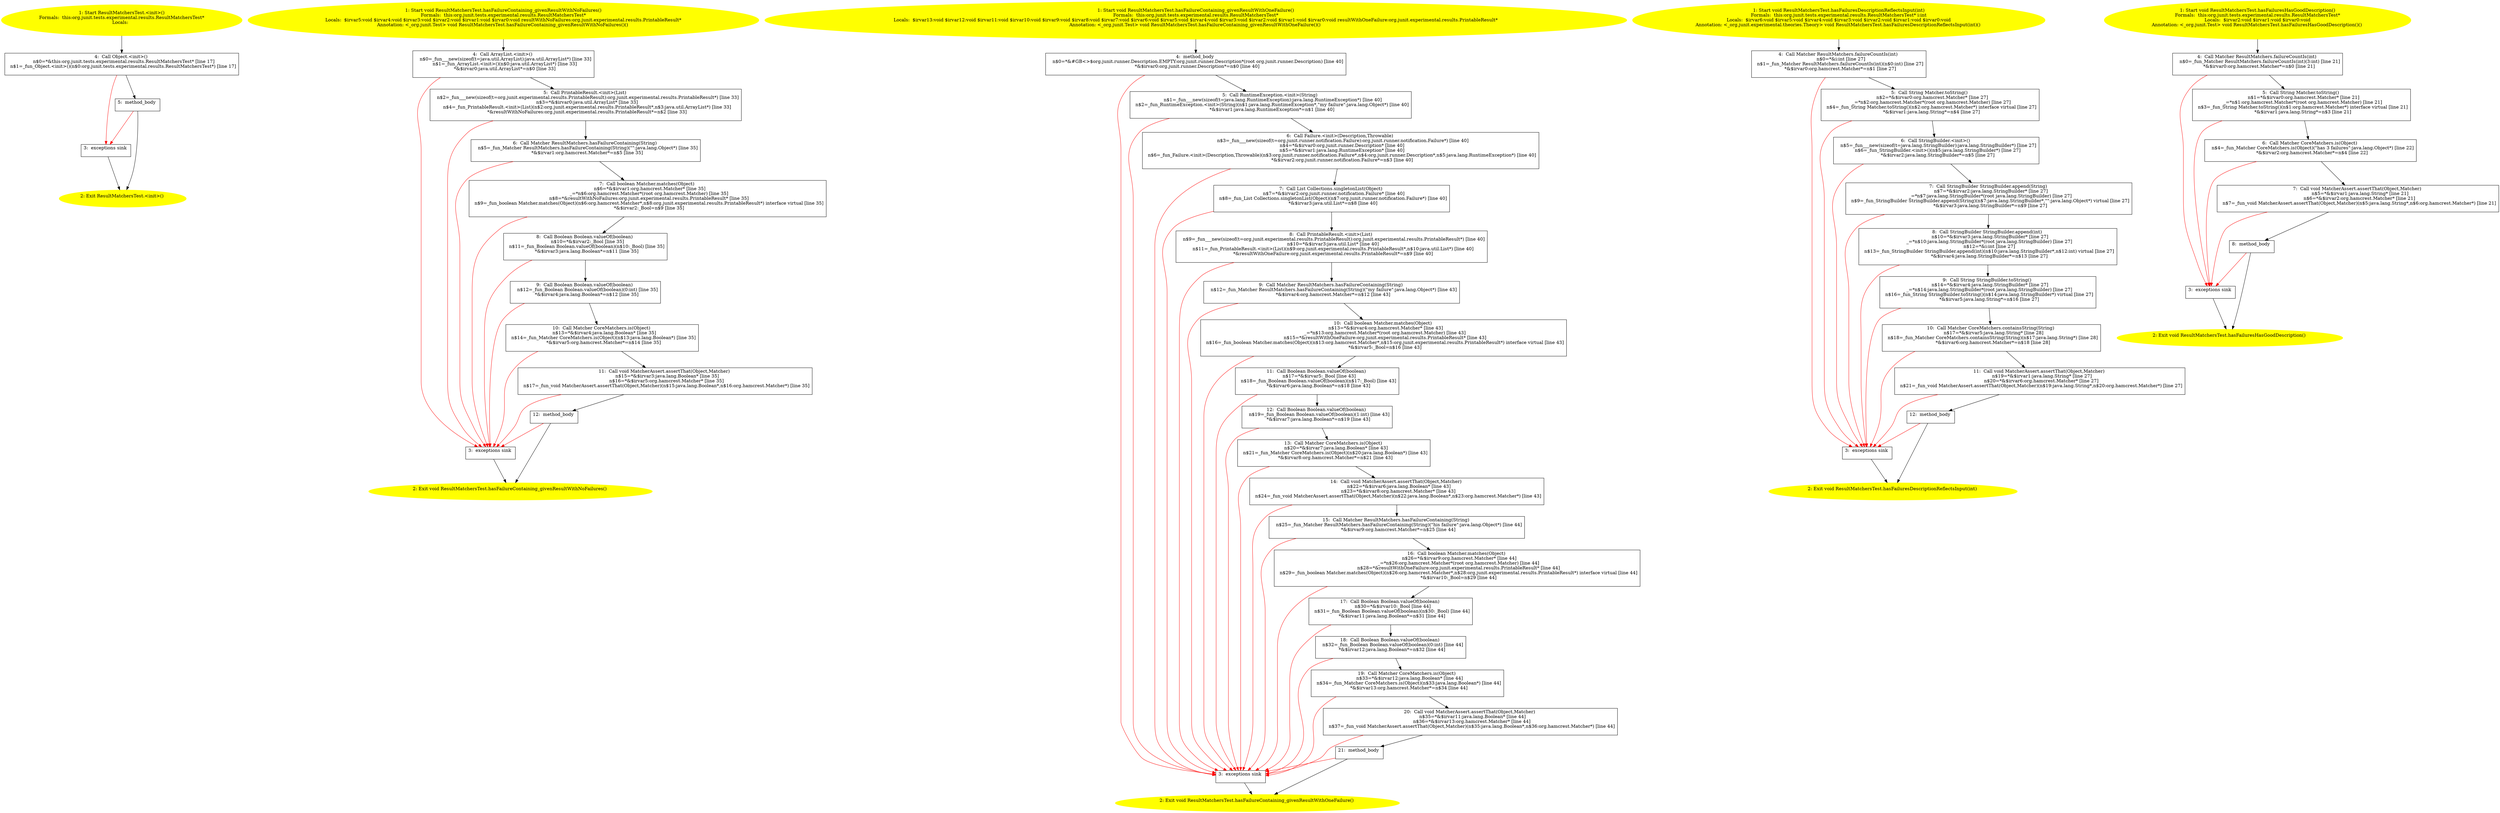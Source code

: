 /* @generated */
digraph cfg {
"org.junit.tests.experimental.results.ResultMatchersTest.<init>().c80247b1948e67767464e20ec1e9c548_1" [label="1: Start ResultMatchersTest.<init>()\nFormals:  this:org.junit.tests.experimental.results.ResultMatchersTest*\nLocals:  \n  " color=yellow style=filled]
	

	 "org.junit.tests.experimental.results.ResultMatchersTest.<init>().c80247b1948e67767464e20ec1e9c548_1" -> "org.junit.tests.experimental.results.ResultMatchersTest.<init>().c80247b1948e67767464e20ec1e9c548_4" ;
"org.junit.tests.experimental.results.ResultMatchersTest.<init>().c80247b1948e67767464e20ec1e9c548_2" [label="2: Exit ResultMatchersTest.<init>() \n  " color=yellow style=filled]
	

"org.junit.tests.experimental.results.ResultMatchersTest.<init>().c80247b1948e67767464e20ec1e9c548_3" [label="3:  exceptions sink \n  " shape="box"]
	

	 "org.junit.tests.experimental.results.ResultMatchersTest.<init>().c80247b1948e67767464e20ec1e9c548_3" -> "org.junit.tests.experimental.results.ResultMatchersTest.<init>().c80247b1948e67767464e20ec1e9c548_2" ;
"org.junit.tests.experimental.results.ResultMatchersTest.<init>().c80247b1948e67767464e20ec1e9c548_4" [label="4:  Call Object.<init>() \n   n$0=*&this:org.junit.tests.experimental.results.ResultMatchersTest* [line 17]\n  n$1=_fun_Object.<init>()(n$0:org.junit.tests.experimental.results.ResultMatchersTest*) [line 17]\n " shape="box"]
	

	 "org.junit.tests.experimental.results.ResultMatchersTest.<init>().c80247b1948e67767464e20ec1e9c548_4" -> "org.junit.tests.experimental.results.ResultMatchersTest.<init>().c80247b1948e67767464e20ec1e9c548_5" ;
	 "org.junit.tests.experimental.results.ResultMatchersTest.<init>().c80247b1948e67767464e20ec1e9c548_4" -> "org.junit.tests.experimental.results.ResultMatchersTest.<init>().c80247b1948e67767464e20ec1e9c548_3" [color="red" ];
"org.junit.tests.experimental.results.ResultMatchersTest.<init>().c80247b1948e67767464e20ec1e9c548_5" [label="5:  method_body \n  " shape="box"]
	

	 "org.junit.tests.experimental.results.ResultMatchersTest.<init>().c80247b1948e67767464e20ec1e9c548_5" -> "org.junit.tests.experimental.results.ResultMatchersTest.<init>().c80247b1948e67767464e20ec1e9c548_2" ;
	 "org.junit.tests.experimental.results.ResultMatchersTest.<init>().c80247b1948e67767464e20ec1e9c548_5" -> "org.junit.tests.experimental.results.ResultMatchersTest.<init>().c80247b1948e67767464e20ec1e9c548_3" [color="red" ];
"org.junit.tests.experimental.results.ResultMatchersTest.hasFailureContaining_givenResultWithNoFailur.8879fc9bd74e08a969dbb363fc45c82b_1" [label="1: Start void ResultMatchersTest.hasFailureContaining_givenResultWithNoFailures()\nFormals:  this:org.junit.tests.experimental.results.ResultMatchersTest*\nLocals:  $irvar5:void $irvar4:void $irvar3:void $irvar2:void $irvar1:void $irvar0:void resultWithNoFailures:org.junit.experimental.results.PrintableResult*\nAnnotation: <_org.junit.Test> void ResultMatchersTest.hasFailureContaining_givenResultWithNoFailures()() \n  " color=yellow style=filled]
	

	 "org.junit.tests.experimental.results.ResultMatchersTest.hasFailureContaining_givenResultWithNoFailur.8879fc9bd74e08a969dbb363fc45c82b_1" -> "org.junit.tests.experimental.results.ResultMatchersTest.hasFailureContaining_givenResultWithNoFailur.8879fc9bd74e08a969dbb363fc45c82b_4" ;
"org.junit.tests.experimental.results.ResultMatchersTest.hasFailureContaining_givenResultWithNoFailur.8879fc9bd74e08a969dbb363fc45c82b_2" [label="2: Exit void ResultMatchersTest.hasFailureContaining_givenResultWithNoFailures() \n  " color=yellow style=filled]
	

"org.junit.tests.experimental.results.ResultMatchersTest.hasFailureContaining_givenResultWithNoFailur.8879fc9bd74e08a969dbb363fc45c82b_3" [label="3:  exceptions sink \n  " shape="box"]
	

	 "org.junit.tests.experimental.results.ResultMatchersTest.hasFailureContaining_givenResultWithNoFailur.8879fc9bd74e08a969dbb363fc45c82b_3" -> "org.junit.tests.experimental.results.ResultMatchersTest.hasFailureContaining_givenResultWithNoFailur.8879fc9bd74e08a969dbb363fc45c82b_2" ;
"org.junit.tests.experimental.results.ResultMatchersTest.hasFailureContaining_givenResultWithNoFailur.8879fc9bd74e08a969dbb363fc45c82b_4" [label="4:  Call ArrayList.<init>() \n   n$0=_fun___new(sizeof(t=java.util.ArrayList):java.util.ArrayList*) [line 33]\n  n$1=_fun_ArrayList.<init>()(n$0:java.util.ArrayList*) [line 33]\n  *&$irvar0:java.util.ArrayList*=n$0 [line 33]\n " shape="box"]
	

	 "org.junit.tests.experimental.results.ResultMatchersTest.hasFailureContaining_givenResultWithNoFailur.8879fc9bd74e08a969dbb363fc45c82b_4" -> "org.junit.tests.experimental.results.ResultMatchersTest.hasFailureContaining_givenResultWithNoFailur.8879fc9bd74e08a969dbb363fc45c82b_5" ;
	 "org.junit.tests.experimental.results.ResultMatchersTest.hasFailureContaining_givenResultWithNoFailur.8879fc9bd74e08a969dbb363fc45c82b_4" -> "org.junit.tests.experimental.results.ResultMatchersTest.hasFailureContaining_givenResultWithNoFailur.8879fc9bd74e08a969dbb363fc45c82b_3" [color="red" ];
"org.junit.tests.experimental.results.ResultMatchersTest.hasFailureContaining_givenResultWithNoFailur.8879fc9bd74e08a969dbb363fc45c82b_5" [label="5:  Call PrintableResult.<init>(List) \n   n$2=_fun___new(sizeof(t=org.junit.experimental.results.PrintableResult):org.junit.experimental.results.PrintableResult*) [line 33]\n  n$3=*&$irvar0:java.util.ArrayList* [line 33]\n  n$4=_fun_PrintableResult.<init>(List)(n$2:org.junit.experimental.results.PrintableResult*,n$3:java.util.ArrayList*) [line 33]\n  *&resultWithNoFailures:org.junit.experimental.results.PrintableResult*=n$2 [line 33]\n " shape="box"]
	

	 "org.junit.tests.experimental.results.ResultMatchersTest.hasFailureContaining_givenResultWithNoFailur.8879fc9bd74e08a969dbb363fc45c82b_5" -> "org.junit.tests.experimental.results.ResultMatchersTest.hasFailureContaining_givenResultWithNoFailur.8879fc9bd74e08a969dbb363fc45c82b_6" ;
	 "org.junit.tests.experimental.results.ResultMatchersTest.hasFailureContaining_givenResultWithNoFailur.8879fc9bd74e08a969dbb363fc45c82b_5" -> "org.junit.tests.experimental.results.ResultMatchersTest.hasFailureContaining_givenResultWithNoFailur.8879fc9bd74e08a969dbb363fc45c82b_3" [color="red" ];
"org.junit.tests.experimental.results.ResultMatchersTest.hasFailureContaining_givenResultWithNoFailur.8879fc9bd74e08a969dbb363fc45c82b_6" [label="6:  Call Matcher ResultMatchers.hasFailureContaining(String) \n   n$5=_fun_Matcher ResultMatchers.hasFailureContaining(String)(\"\":java.lang.Object*) [line 35]\n  *&$irvar1:org.hamcrest.Matcher*=n$5 [line 35]\n " shape="box"]
	

	 "org.junit.tests.experimental.results.ResultMatchersTest.hasFailureContaining_givenResultWithNoFailur.8879fc9bd74e08a969dbb363fc45c82b_6" -> "org.junit.tests.experimental.results.ResultMatchersTest.hasFailureContaining_givenResultWithNoFailur.8879fc9bd74e08a969dbb363fc45c82b_7" ;
	 "org.junit.tests.experimental.results.ResultMatchersTest.hasFailureContaining_givenResultWithNoFailur.8879fc9bd74e08a969dbb363fc45c82b_6" -> "org.junit.tests.experimental.results.ResultMatchersTest.hasFailureContaining_givenResultWithNoFailur.8879fc9bd74e08a969dbb363fc45c82b_3" [color="red" ];
"org.junit.tests.experimental.results.ResultMatchersTest.hasFailureContaining_givenResultWithNoFailur.8879fc9bd74e08a969dbb363fc45c82b_7" [label="7:  Call boolean Matcher.matches(Object) \n   n$6=*&$irvar1:org.hamcrest.Matcher* [line 35]\n  _=*n$6:org.hamcrest.Matcher*(root org.hamcrest.Matcher) [line 35]\n  n$8=*&resultWithNoFailures:org.junit.experimental.results.PrintableResult* [line 35]\n  n$9=_fun_boolean Matcher.matches(Object)(n$6:org.hamcrest.Matcher*,n$8:org.junit.experimental.results.PrintableResult*) interface virtual [line 35]\n  *&$irvar2:_Bool=n$9 [line 35]\n " shape="box"]
	

	 "org.junit.tests.experimental.results.ResultMatchersTest.hasFailureContaining_givenResultWithNoFailur.8879fc9bd74e08a969dbb363fc45c82b_7" -> "org.junit.tests.experimental.results.ResultMatchersTest.hasFailureContaining_givenResultWithNoFailur.8879fc9bd74e08a969dbb363fc45c82b_8" ;
	 "org.junit.tests.experimental.results.ResultMatchersTest.hasFailureContaining_givenResultWithNoFailur.8879fc9bd74e08a969dbb363fc45c82b_7" -> "org.junit.tests.experimental.results.ResultMatchersTest.hasFailureContaining_givenResultWithNoFailur.8879fc9bd74e08a969dbb363fc45c82b_3" [color="red" ];
"org.junit.tests.experimental.results.ResultMatchersTest.hasFailureContaining_givenResultWithNoFailur.8879fc9bd74e08a969dbb363fc45c82b_8" [label="8:  Call Boolean Boolean.valueOf(boolean) \n   n$10=*&$irvar2:_Bool [line 35]\n  n$11=_fun_Boolean Boolean.valueOf(boolean)(n$10:_Bool) [line 35]\n  *&$irvar3:java.lang.Boolean*=n$11 [line 35]\n " shape="box"]
	

	 "org.junit.tests.experimental.results.ResultMatchersTest.hasFailureContaining_givenResultWithNoFailur.8879fc9bd74e08a969dbb363fc45c82b_8" -> "org.junit.tests.experimental.results.ResultMatchersTest.hasFailureContaining_givenResultWithNoFailur.8879fc9bd74e08a969dbb363fc45c82b_9" ;
	 "org.junit.tests.experimental.results.ResultMatchersTest.hasFailureContaining_givenResultWithNoFailur.8879fc9bd74e08a969dbb363fc45c82b_8" -> "org.junit.tests.experimental.results.ResultMatchersTest.hasFailureContaining_givenResultWithNoFailur.8879fc9bd74e08a969dbb363fc45c82b_3" [color="red" ];
"org.junit.tests.experimental.results.ResultMatchersTest.hasFailureContaining_givenResultWithNoFailur.8879fc9bd74e08a969dbb363fc45c82b_9" [label="9:  Call Boolean Boolean.valueOf(boolean) \n   n$12=_fun_Boolean Boolean.valueOf(boolean)(0:int) [line 35]\n  *&$irvar4:java.lang.Boolean*=n$12 [line 35]\n " shape="box"]
	

	 "org.junit.tests.experimental.results.ResultMatchersTest.hasFailureContaining_givenResultWithNoFailur.8879fc9bd74e08a969dbb363fc45c82b_9" -> "org.junit.tests.experimental.results.ResultMatchersTest.hasFailureContaining_givenResultWithNoFailur.8879fc9bd74e08a969dbb363fc45c82b_10" ;
	 "org.junit.tests.experimental.results.ResultMatchersTest.hasFailureContaining_givenResultWithNoFailur.8879fc9bd74e08a969dbb363fc45c82b_9" -> "org.junit.tests.experimental.results.ResultMatchersTest.hasFailureContaining_givenResultWithNoFailur.8879fc9bd74e08a969dbb363fc45c82b_3" [color="red" ];
"org.junit.tests.experimental.results.ResultMatchersTest.hasFailureContaining_givenResultWithNoFailur.8879fc9bd74e08a969dbb363fc45c82b_10" [label="10:  Call Matcher CoreMatchers.is(Object) \n   n$13=*&$irvar4:java.lang.Boolean* [line 35]\n  n$14=_fun_Matcher CoreMatchers.is(Object)(n$13:java.lang.Boolean*) [line 35]\n  *&$irvar5:org.hamcrest.Matcher*=n$14 [line 35]\n " shape="box"]
	

	 "org.junit.tests.experimental.results.ResultMatchersTest.hasFailureContaining_givenResultWithNoFailur.8879fc9bd74e08a969dbb363fc45c82b_10" -> "org.junit.tests.experimental.results.ResultMatchersTest.hasFailureContaining_givenResultWithNoFailur.8879fc9bd74e08a969dbb363fc45c82b_11" ;
	 "org.junit.tests.experimental.results.ResultMatchersTest.hasFailureContaining_givenResultWithNoFailur.8879fc9bd74e08a969dbb363fc45c82b_10" -> "org.junit.tests.experimental.results.ResultMatchersTest.hasFailureContaining_givenResultWithNoFailur.8879fc9bd74e08a969dbb363fc45c82b_3" [color="red" ];
"org.junit.tests.experimental.results.ResultMatchersTest.hasFailureContaining_givenResultWithNoFailur.8879fc9bd74e08a969dbb363fc45c82b_11" [label="11:  Call void MatcherAssert.assertThat(Object,Matcher) \n   n$15=*&$irvar3:java.lang.Boolean* [line 35]\n  n$16=*&$irvar5:org.hamcrest.Matcher* [line 35]\n  n$17=_fun_void MatcherAssert.assertThat(Object,Matcher)(n$15:java.lang.Boolean*,n$16:org.hamcrest.Matcher*) [line 35]\n " shape="box"]
	

	 "org.junit.tests.experimental.results.ResultMatchersTest.hasFailureContaining_givenResultWithNoFailur.8879fc9bd74e08a969dbb363fc45c82b_11" -> "org.junit.tests.experimental.results.ResultMatchersTest.hasFailureContaining_givenResultWithNoFailur.8879fc9bd74e08a969dbb363fc45c82b_12" ;
	 "org.junit.tests.experimental.results.ResultMatchersTest.hasFailureContaining_givenResultWithNoFailur.8879fc9bd74e08a969dbb363fc45c82b_11" -> "org.junit.tests.experimental.results.ResultMatchersTest.hasFailureContaining_givenResultWithNoFailur.8879fc9bd74e08a969dbb363fc45c82b_3" [color="red" ];
"org.junit.tests.experimental.results.ResultMatchersTest.hasFailureContaining_givenResultWithNoFailur.8879fc9bd74e08a969dbb363fc45c82b_12" [label="12:  method_body \n  " shape="box"]
	

	 "org.junit.tests.experimental.results.ResultMatchersTest.hasFailureContaining_givenResultWithNoFailur.8879fc9bd74e08a969dbb363fc45c82b_12" -> "org.junit.tests.experimental.results.ResultMatchersTest.hasFailureContaining_givenResultWithNoFailur.8879fc9bd74e08a969dbb363fc45c82b_2" ;
	 "org.junit.tests.experimental.results.ResultMatchersTest.hasFailureContaining_givenResultWithNoFailur.8879fc9bd74e08a969dbb363fc45c82b_12" -> "org.junit.tests.experimental.results.ResultMatchersTest.hasFailureContaining_givenResultWithNoFailur.8879fc9bd74e08a969dbb363fc45c82b_3" [color="red" ];
"org.junit.tests.experimental.results.ResultMatchersTest.hasFailureContaining_givenResultWithOneFailu.1295569c9f678d45380fc3f11ad61803_1" [label="1: Start void ResultMatchersTest.hasFailureContaining_givenResultWithOneFailure()\nFormals:  this:org.junit.tests.experimental.results.ResultMatchersTest*\nLocals:  $irvar13:void $irvar12:void $irvar11:void $irvar10:void $irvar9:void $irvar8:void $irvar7:void $irvar6:void $irvar5:void $irvar4:void $irvar3:void $irvar2:void $irvar1:void $irvar0:void resultWithOneFailure:org.junit.experimental.results.PrintableResult*\nAnnotation: <_org.junit.Test> void ResultMatchersTest.hasFailureContaining_givenResultWithOneFailure()() \n  " color=yellow style=filled]
	

	 "org.junit.tests.experimental.results.ResultMatchersTest.hasFailureContaining_givenResultWithOneFailu.1295569c9f678d45380fc3f11ad61803_1" -> "org.junit.tests.experimental.results.ResultMatchersTest.hasFailureContaining_givenResultWithOneFailu.1295569c9f678d45380fc3f11ad61803_4" ;
"org.junit.tests.experimental.results.ResultMatchersTest.hasFailureContaining_givenResultWithOneFailu.1295569c9f678d45380fc3f11ad61803_2" [label="2: Exit void ResultMatchersTest.hasFailureContaining_givenResultWithOneFailure() \n  " color=yellow style=filled]
	

"org.junit.tests.experimental.results.ResultMatchersTest.hasFailureContaining_givenResultWithOneFailu.1295569c9f678d45380fc3f11ad61803_3" [label="3:  exceptions sink \n  " shape="box"]
	

	 "org.junit.tests.experimental.results.ResultMatchersTest.hasFailureContaining_givenResultWithOneFailu.1295569c9f678d45380fc3f11ad61803_3" -> "org.junit.tests.experimental.results.ResultMatchersTest.hasFailureContaining_givenResultWithOneFailu.1295569c9f678d45380fc3f11ad61803_2" ;
"org.junit.tests.experimental.results.ResultMatchersTest.hasFailureContaining_givenResultWithOneFailu.1295569c9f678d45380fc3f11ad61803_4" [label="4:  method_body \n   n$0=*&#GB<>$org.junit.runner.Description.EMPTY:org.junit.runner.Description*(root org.junit.runner.Description) [line 40]\n  *&$irvar0:org.junit.runner.Description*=n$0 [line 40]\n " shape="box"]
	

	 "org.junit.tests.experimental.results.ResultMatchersTest.hasFailureContaining_givenResultWithOneFailu.1295569c9f678d45380fc3f11ad61803_4" -> "org.junit.tests.experimental.results.ResultMatchersTest.hasFailureContaining_givenResultWithOneFailu.1295569c9f678d45380fc3f11ad61803_5" ;
	 "org.junit.tests.experimental.results.ResultMatchersTest.hasFailureContaining_givenResultWithOneFailu.1295569c9f678d45380fc3f11ad61803_4" -> "org.junit.tests.experimental.results.ResultMatchersTest.hasFailureContaining_givenResultWithOneFailu.1295569c9f678d45380fc3f11ad61803_3" [color="red" ];
"org.junit.tests.experimental.results.ResultMatchersTest.hasFailureContaining_givenResultWithOneFailu.1295569c9f678d45380fc3f11ad61803_5" [label="5:  Call RuntimeException.<init>(String) \n   n$1=_fun___new(sizeof(t=java.lang.RuntimeException):java.lang.RuntimeException*) [line 40]\n  n$2=_fun_RuntimeException.<init>(String)(n$1:java.lang.RuntimeException*,\"my failure\":java.lang.Object*) [line 40]\n  *&$irvar1:java.lang.RuntimeException*=n$1 [line 40]\n " shape="box"]
	

	 "org.junit.tests.experimental.results.ResultMatchersTest.hasFailureContaining_givenResultWithOneFailu.1295569c9f678d45380fc3f11ad61803_5" -> "org.junit.tests.experimental.results.ResultMatchersTest.hasFailureContaining_givenResultWithOneFailu.1295569c9f678d45380fc3f11ad61803_6" ;
	 "org.junit.tests.experimental.results.ResultMatchersTest.hasFailureContaining_givenResultWithOneFailu.1295569c9f678d45380fc3f11ad61803_5" -> "org.junit.tests.experimental.results.ResultMatchersTest.hasFailureContaining_givenResultWithOneFailu.1295569c9f678d45380fc3f11ad61803_3" [color="red" ];
"org.junit.tests.experimental.results.ResultMatchersTest.hasFailureContaining_givenResultWithOneFailu.1295569c9f678d45380fc3f11ad61803_6" [label="6:  Call Failure.<init>(Description,Throwable) \n   n$3=_fun___new(sizeof(t=org.junit.runner.notification.Failure):org.junit.runner.notification.Failure*) [line 40]\n  n$4=*&$irvar0:org.junit.runner.Description* [line 40]\n  n$5=*&$irvar1:java.lang.RuntimeException* [line 40]\n  n$6=_fun_Failure.<init>(Description,Throwable)(n$3:org.junit.runner.notification.Failure*,n$4:org.junit.runner.Description*,n$5:java.lang.RuntimeException*) [line 40]\n  *&$irvar2:org.junit.runner.notification.Failure*=n$3 [line 40]\n " shape="box"]
	

	 "org.junit.tests.experimental.results.ResultMatchersTest.hasFailureContaining_givenResultWithOneFailu.1295569c9f678d45380fc3f11ad61803_6" -> "org.junit.tests.experimental.results.ResultMatchersTest.hasFailureContaining_givenResultWithOneFailu.1295569c9f678d45380fc3f11ad61803_7" ;
	 "org.junit.tests.experimental.results.ResultMatchersTest.hasFailureContaining_givenResultWithOneFailu.1295569c9f678d45380fc3f11ad61803_6" -> "org.junit.tests.experimental.results.ResultMatchersTest.hasFailureContaining_givenResultWithOneFailu.1295569c9f678d45380fc3f11ad61803_3" [color="red" ];
"org.junit.tests.experimental.results.ResultMatchersTest.hasFailureContaining_givenResultWithOneFailu.1295569c9f678d45380fc3f11ad61803_7" [label="7:  Call List Collections.singletonList(Object) \n   n$7=*&$irvar2:org.junit.runner.notification.Failure* [line 40]\n  n$8=_fun_List Collections.singletonList(Object)(n$7:org.junit.runner.notification.Failure*) [line 40]\n  *&$irvar3:java.util.List*=n$8 [line 40]\n " shape="box"]
	

	 "org.junit.tests.experimental.results.ResultMatchersTest.hasFailureContaining_givenResultWithOneFailu.1295569c9f678d45380fc3f11ad61803_7" -> "org.junit.tests.experimental.results.ResultMatchersTest.hasFailureContaining_givenResultWithOneFailu.1295569c9f678d45380fc3f11ad61803_8" ;
	 "org.junit.tests.experimental.results.ResultMatchersTest.hasFailureContaining_givenResultWithOneFailu.1295569c9f678d45380fc3f11ad61803_7" -> "org.junit.tests.experimental.results.ResultMatchersTest.hasFailureContaining_givenResultWithOneFailu.1295569c9f678d45380fc3f11ad61803_3" [color="red" ];
"org.junit.tests.experimental.results.ResultMatchersTest.hasFailureContaining_givenResultWithOneFailu.1295569c9f678d45380fc3f11ad61803_8" [label="8:  Call PrintableResult.<init>(List) \n   n$9=_fun___new(sizeof(t=org.junit.experimental.results.PrintableResult):org.junit.experimental.results.PrintableResult*) [line 40]\n  n$10=*&$irvar3:java.util.List* [line 40]\n  n$11=_fun_PrintableResult.<init>(List)(n$9:org.junit.experimental.results.PrintableResult*,n$10:java.util.List*) [line 40]\n  *&resultWithOneFailure:org.junit.experimental.results.PrintableResult*=n$9 [line 40]\n " shape="box"]
	

	 "org.junit.tests.experimental.results.ResultMatchersTest.hasFailureContaining_givenResultWithOneFailu.1295569c9f678d45380fc3f11ad61803_8" -> "org.junit.tests.experimental.results.ResultMatchersTest.hasFailureContaining_givenResultWithOneFailu.1295569c9f678d45380fc3f11ad61803_9" ;
	 "org.junit.tests.experimental.results.ResultMatchersTest.hasFailureContaining_givenResultWithOneFailu.1295569c9f678d45380fc3f11ad61803_8" -> "org.junit.tests.experimental.results.ResultMatchersTest.hasFailureContaining_givenResultWithOneFailu.1295569c9f678d45380fc3f11ad61803_3" [color="red" ];
"org.junit.tests.experimental.results.ResultMatchersTest.hasFailureContaining_givenResultWithOneFailu.1295569c9f678d45380fc3f11ad61803_9" [label="9:  Call Matcher ResultMatchers.hasFailureContaining(String) \n   n$12=_fun_Matcher ResultMatchers.hasFailureContaining(String)(\"my failure\":java.lang.Object*) [line 43]\n  *&$irvar4:org.hamcrest.Matcher*=n$12 [line 43]\n " shape="box"]
	

	 "org.junit.tests.experimental.results.ResultMatchersTest.hasFailureContaining_givenResultWithOneFailu.1295569c9f678d45380fc3f11ad61803_9" -> "org.junit.tests.experimental.results.ResultMatchersTest.hasFailureContaining_givenResultWithOneFailu.1295569c9f678d45380fc3f11ad61803_10" ;
	 "org.junit.tests.experimental.results.ResultMatchersTest.hasFailureContaining_givenResultWithOneFailu.1295569c9f678d45380fc3f11ad61803_9" -> "org.junit.tests.experimental.results.ResultMatchersTest.hasFailureContaining_givenResultWithOneFailu.1295569c9f678d45380fc3f11ad61803_3" [color="red" ];
"org.junit.tests.experimental.results.ResultMatchersTest.hasFailureContaining_givenResultWithOneFailu.1295569c9f678d45380fc3f11ad61803_10" [label="10:  Call boolean Matcher.matches(Object) \n   n$13=*&$irvar4:org.hamcrest.Matcher* [line 43]\n  _=*n$13:org.hamcrest.Matcher*(root org.hamcrest.Matcher) [line 43]\n  n$15=*&resultWithOneFailure:org.junit.experimental.results.PrintableResult* [line 43]\n  n$16=_fun_boolean Matcher.matches(Object)(n$13:org.hamcrest.Matcher*,n$15:org.junit.experimental.results.PrintableResult*) interface virtual [line 43]\n  *&$irvar5:_Bool=n$16 [line 43]\n " shape="box"]
	

	 "org.junit.tests.experimental.results.ResultMatchersTest.hasFailureContaining_givenResultWithOneFailu.1295569c9f678d45380fc3f11ad61803_10" -> "org.junit.tests.experimental.results.ResultMatchersTest.hasFailureContaining_givenResultWithOneFailu.1295569c9f678d45380fc3f11ad61803_11" ;
	 "org.junit.tests.experimental.results.ResultMatchersTest.hasFailureContaining_givenResultWithOneFailu.1295569c9f678d45380fc3f11ad61803_10" -> "org.junit.tests.experimental.results.ResultMatchersTest.hasFailureContaining_givenResultWithOneFailu.1295569c9f678d45380fc3f11ad61803_3" [color="red" ];
"org.junit.tests.experimental.results.ResultMatchersTest.hasFailureContaining_givenResultWithOneFailu.1295569c9f678d45380fc3f11ad61803_11" [label="11:  Call Boolean Boolean.valueOf(boolean) \n   n$17=*&$irvar5:_Bool [line 43]\n  n$18=_fun_Boolean Boolean.valueOf(boolean)(n$17:_Bool) [line 43]\n  *&$irvar6:java.lang.Boolean*=n$18 [line 43]\n " shape="box"]
	

	 "org.junit.tests.experimental.results.ResultMatchersTest.hasFailureContaining_givenResultWithOneFailu.1295569c9f678d45380fc3f11ad61803_11" -> "org.junit.tests.experimental.results.ResultMatchersTest.hasFailureContaining_givenResultWithOneFailu.1295569c9f678d45380fc3f11ad61803_12" ;
	 "org.junit.tests.experimental.results.ResultMatchersTest.hasFailureContaining_givenResultWithOneFailu.1295569c9f678d45380fc3f11ad61803_11" -> "org.junit.tests.experimental.results.ResultMatchersTest.hasFailureContaining_givenResultWithOneFailu.1295569c9f678d45380fc3f11ad61803_3" [color="red" ];
"org.junit.tests.experimental.results.ResultMatchersTest.hasFailureContaining_givenResultWithOneFailu.1295569c9f678d45380fc3f11ad61803_12" [label="12:  Call Boolean Boolean.valueOf(boolean) \n   n$19=_fun_Boolean Boolean.valueOf(boolean)(1:int) [line 43]\n  *&$irvar7:java.lang.Boolean*=n$19 [line 43]\n " shape="box"]
	

	 "org.junit.tests.experimental.results.ResultMatchersTest.hasFailureContaining_givenResultWithOneFailu.1295569c9f678d45380fc3f11ad61803_12" -> "org.junit.tests.experimental.results.ResultMatchersTest.hasFailureContaining_givenResultWithOneFailu.1295569c9f678d45380fc3f11ad61803_13" ;
	 "org.junit.tests.experimental.results.ResultMatchersTest.hasFailureContaining_givenResultWithOneFailu.1295569c9f678d45380fc3f11ad61803_12" -> "org.junit.tests.experimental.results.ResultMatchersTest.hasFailureContaining_givenResultWithOneFailu.1295569c9f678d45380fc3f11ad61803_3" [color="red" ];
"org.junit.tests.experimental.results.ResultMatchersTest.hasFailureContaining_givenResultWithOneFailu.1295569c9f678d45380fc3f11ad61803_13" [label="13:  Call Matcher CoreMatchers.is(Object) \n   n$20=*&$irvar7:java.lang.Boolean* [line 43]\n  n$21=_fun_Matcher CoreMatchers.is(Object)(n$20:java.lang.Boolean*) [line 43]\n  *&$irvar8:org.hamcrest.Matcher*=n$21 [line 43]\n " shape="box"]
	

	 "org.junit.tests.experimental.results.ResultMatchersTest.hasFailureContaining_givenResultWithOneFailu.1295569c9f678d45380fc3f11ad61803_13" -> "org.junit.tests.experimental.results.ResultMatchersTest.hasFailureContaining_givenResultWithOneFailu.1295569c9f678d45380fc3f11ad61803_14" ;
	 "org.junit.tests.experimental.results.ResultMatchersTest.hasFailureContaining_givenResultWithOneFailu.1295569c9f678d45380fc3f11ad61803_13" -> "org.junit.tests.experimental.results.ResultMatchersTest.hasFailureContaining_givenResultWithOneFailu.1295569c9f678d45380fc3f11ad61803_3" [color="red" ];
"org.junit.tests.experimental.results.ResultMatchersTest.hasFailureContaining_givenResultWithOneFailu.1295569c9f678d45380fc3f11ad61803_14" [label="14:  Call void MatcherAssert.assertThat(Object,Matcher) \n   n$22=*&$irvar6:java.lang.Boolean* [line 43]\n  n$23=*&$irvar8:org.hamcrest.Matcher* [line 43]\n  n$24=_fun_void MatcherAssert.assertThat(Object,Matcher)(n$22:java.lang.Boolean*,n$23:org.hamcrest.Matcher*) [line 43]\n " shape="box"]
	

	 "org.junit.tests.experimental.results.ResultMatchersTest.hasFailureContaining_givenResultWithOneFailu.1295569c9f678d45380fc3f11ad61803_14" -> "org.junit.tests.experimental.results.ResultMatchersTest.hasFailureContaining_givenResultWithOneFailu.1295569c9f678d45380fc3f11ad61803_15" ;
	 "org.junit.tests.experimental.results.ResultMatchersTest.hasFailureContaining_givenResultWithOneFailu.1295569c9f678d45380fc3f11ad61803_14" -> "org.junit.tests.experimental.results.ResultMatchersTest.hasFailureContaining_givenResultWithOneFailu.1295569c9f678d45380fc3f11ad61803_3" [color="red" ];
"org.junit.tests.experimental.results.ResultMatchersTest.hasFailureContaining_givenResultWithOneFailu.1295569c9f678d45380fc3f11ad61803_15" [label="15:  Call Matcher ResultMatchers.hasFailureContaining(String) \n   n$25=_fun_Matcher ResultMatchers.hasFailureContaining(String)(\"his failure\":java.lang.Object*) [line 44]\n  *&$irvar9:org.hamcrest.Matcher*=n$25 [line 44]\n " shape="box"]
	

	 "org.junit.tests.experimental.results.ResultMatchersTest.hasFailureContaining_givenResultWithOneFailu.1295569c9f678d45380fc3f11ad61803_15" -> "org.junit.tests.experimental.results.ResultMatchersTest.hasFailureContaining_givenResultWithOneFailu.1295569c9f678d45380fc3f11ad61803_16" ;
	 "org.junit.tests.experimental.results.ResultMatchersTest.hasFailureContaining_givenResultWithOneFailu.1295569c9f678d45380fc3f11ad61803_15" -> "org.junit.tests.experimental.results.ResultMatchersTest.hasFailureContaining_givenResultWithOneFailu.1295569c9f678d45380fc3f11ad61803_3" [color="red" ];
"org.junit.tests.experimental.results.ResultMatchersTest.hasFailureContaining_givenResultWithOneFailu.1295569c9f678d45380fc3f11ad61803_16" [label="16:  Call boolean Matcher.matches(Object) \n   n$26=*&$irvar9:org.hamcrest.Matcher* [line 44]\n  _=*n$26:org.hamcrest.Matcher*(root org.hamcrest.Matcher) [line 44]\n  n$28=*&resultWithOneFailure:org.junit.experimental.results.PrintableResult* [line 44]\n  n$29=_fun_boolean Matcher.matches(Object)(n$26:org.hamcrest.Matcher*,n$28:org.junit.experimental.results.PrintableResult*) interface virtual [line 44]\n  *&$irvar10:_Bool=n$29 [line 44]\n " shape="box"]
	

	 "org.junit.tests.experimental.results.ResultMatchersTest.hasFailureContaining_givenResultWithOneFailu.1295569c9f678d45380fc3f11ad61803_16" -> "org.junit.tests.experimental.results.ResultMatchersTest.hasFailureContaining_givenResultWithOneFailu.1295569c9f678d45380fc3f11ad61803_17" ;
	 "org.junit.tests.experimental.results.ResultMatchersTest.hasFailureContaining_givenResultWithOneFailu.1295569c9f678d45380fc3f11ad61803_16" -> "org.junit.tests.experimental.results.ResultMatchersTest.hasFailureContaining_givenResultWithOneFailu.1295569c9f678d45380fc3f11ad61803_3" [color="red" ];
"org.junit.tests.experimental.results.ResultMatchersTest.hasFailureContaining_givenResultWithOneFailu.1295569c9f678d45380fc3f11ad61803_17" [label="17:  Call Boolean Boolean.valueOf(boolean) \n   n$30=*&$irvar10:_Bool [line 44]\n  n$31=_fun_Boolean Boolean.valueOf(boolean)(n$30:_Bool) [line 44]\n  *&$irvar11:java.lang.Boolean*=n$31 [line 44]\n " shape="box"]
	

	 "org.junit.tests.experimental.results.ResultMatchersTest.hasFailureContaining_givenResultWithOneFailu.1295569c9f678d45380fc3f11ad61803_17" -> "org.junit.tests.experimental.results.ResultMatchersTest.hasFailureContaining_givenResultWithOneFailu.1295569c9f678d45380fc3f11ad61803_18" ;
	 "org.junit.tests.experimental.results.ResultMatchersTest.hasFailureContaining_givenResultWithOneFailu.1295569c9f678d45380fc3f11ad61803_17" -> "org.junit.tests.experimental.results.ResultMatchersTest.hasFailureContaining_givenResultWithOneFailu.1295569c9f678d45380fc3f11ad61803_3" [color="red" ];
"org.junit.tests.experimental.results.ResultMatchersTest.hasFailureContaining_givenResultWithOneFailu.1295569c9f678d45380fc3f11ad61803_18" [label="18:  Call Boolean Boolean.valueOf(boolean) \n   n$32=_fun_Boolean Boolean.valueOf(boolean)(0:int) [line 44]\n  *&$irvar12:java.lang.Boolean*=n$32 [line 44]\n " shape="box"]
	

	 "org.junit.tests.experimental.results.ResultMatchersTest.hasFailureContaining_givenResultWithOneFailu.1295569c9f678d45380fc3f11ad61803_18" -> "org.junit.tests.experimental.results.ResultMatchersTest.hasFailureContaining_givenResultWithOneFailu.1295569c9f678d45380fc3f11ad61803_19" ;
	 "org.junit.tests.experimental.results.ResultMatchersTest.hasFailureContaining_givenResultWithOneFailu.1295569c9f678d45380fc3f11ad61803_18" -> "org.junit.tests.experimental.results.ResultMatchersTest.hasFailureContaining_givenResultWithOneFailu.1295569c9f678d45380fc3f11ad61803_3" [color="red" ];
"org.junit.tests.experimental.results.ResultMatchersTest.hasFailureContaining_givenResultWithOneFailu.1295569c9f678d45380fc3f11ad61803_19" [label="19:  Call Matcher CoreMatchers.is(Object) \n   n$33=*&$irvar12:java.lang.Boolean* [line 44]\n  n$34=_fun_Matcher CoreMatchers.is(Object)(n$33:java.lang.Boolean*) [line 44]\n  *&$irvar13:org.hamcrest.Matcher*=n$34 [line 44]\n " shape="box"]
	

	 "org.junit.tests.experimental.results.ResultMatchersTest.hasFailureContaining_givenResultWithOneFailu.1295569c9f678d45380fc3f11ad61803_19" -> "org.junit.tests.experimental.results.ResultMatchersTest.hasFailureContaining_givenResultWithOneFailu.1295569c9f678d45380fc3f11ad61803_20" ;
	 "org.junit.tests.experimental.results.ResultMatchersTest.hasFailureContaining_givenResultWithOneFailu.1295569c9f678d45380fc3f11ad61803_19" -> "org.junit.tests.experimental.results.ResultMatchersTest.hasFailureContaining_givenResultWithOneFailu.1295569c9f678d45380fc3f11ad61803_3" [color="red" ];
"org.junit.tests.experimental.results.ResultMatchersTest.hasFailureContaining_givenResultWithOneFailu.1295569c9f678d45380fc3f11ad61803_20" [label="20:  Call void MatcherAssert.assertThat(Object,Matcher) \n   n$35=*&$irvar11:java.lang.Boolean* [line 44]\n  n$36=*&$irvar13:org.hamcrest.Matcher* [line 44]\n  n$37=_fun_void MatcherAssert.assertThat(Object,Matcher)(n$35:java.lang.Boolean*,n$36:org.hamcrest.Matcher*) [line 44]\n " shape="box"]
	

	 "org.junit.tests.experimental.results.ResultMatchersTest.hasFailureContaining_givenResultWithOneFailu.1295569c9f678d45380fc3f11ad61803_20" -> "org.junit.tests.experimental.results.ResultMatchersTest.hasFailureContaining_givenResultWithOneFailu.1295569c9f678d45380fc3f11ad61803_21" ;
	 "org.junit.tests.experimental.results.ResultMatchersTest.hasFailureContaining_givenResultWithOneFailu.1295569c9f678d45380fc3f11ad61803_20" -> "org.junit.tests.experimental.results.ResultMatchersTest.hasFailureContaining_givenResultWithOneFailu.1295569c9f678d45380fc3f11ad61803_3" [color="red" ];
"org.junit.tests.experimental.results.ResultMatchersTest.hasFailureContaining_givenResultWithOneFailu.1295569c9f678d45380fc3f11ad61803_21" [label="21:  method_body \n  " shape="box"]
	

	 "org.junit.tests.experimental.results.ResultMatchersTest.hasFailureContaining_givenResultWithOneFailu.1295569c9f678d45380fc3f11ad61803_21" -> "org.junit.tests.experimental.results.ResultMatchersTest.hasFailureContaining_givenResultWithOneFailu.1295569c9f678d45380fc3f11ad61803_2" ;
	 "org.junit.tests.experimental.results.ResultMatchersTest.hasFailureContaining_givenResultWithOneFailu.1295569c9f678d45380fc3f11ad61803_21" -> "org.junit.tests.experimental.results.ResultMatchersTest.hasFailureContaining_givenResultWithOneFailu.1295569c9f678d45380fc3f11ad61803_3" [color="red" ];
"org.junit.tests.experimental.results.ResultMatchersTest.hasFailuresDescriptionReflectsInput(int):voi.a94b08cb6bc098402551ce0338885b99_1" [label="1: Start void ResultMatchersTest.hasFailuresDescriptionReflectsInput(int)\nFormals:  this:org.junit.tests.experimental.results.ResultMatchersTest* i:int\nLocals:  $irvar6:void $irvar5:void $irvar4:void $irvar3:void $irvar2:void $irvar1:void $irvar0:void\nAnnotation: <_org.junit.experimental.theories.Theory> void ResultMatchersTest.hasFailuresDescriptionReflectsInput(int)() \n  " color=yellow style=filled]
	

	 "org.junit.tests.experimental.results.ResultMatchersTest.hasFailuresDescriptionReflectsInput(int):voi.a94b08cb6bc098402551ce0338885b99_1" -> "org.junit.tests.experimental.results.ResultMatchersTest.hasFailuresDescriptionReflectsInput(int):voi.a94b08cb6bc098402551ce0338885b99_4" ;
"org.junit.tests.experimental.results.ResultMatchersTest.hasFailuresDescriptionReflectsInput(int):voi.a94b08cb6bc098402551ce0338885b99_2" [label="2: Exit void ResultMatchersTest.hasFailuresDescriptionReflectsInput(int) \n  " color=yellow style=filled]
	

"org.junit.tests.experimental.results.ResultMatchersTest.hasFailuresDescriptionReflectsInput(int):voi.a94b08cb6bc098402551ce0338885b99_3" [label="3:  exceptions sink \n  " shape="box"]
	

	 "org.junit.tests.experimental.results.ResultMatchersTest.hasFailuresDescriptionReflectsInput(int):voi.a94b08cb6bc098402551ce0338885b99_3" -> "org.junit.tests.experimental.results.ResultMatchersTest.hasFailuresDescriptionReflectsInput(int):voi.a94b08cb6bc098402551ce0338885b99_2" ;
"org.junit.tests.experimental.results.ResultMatchersTest.hasFailuresDescriptionReflectsInput(int):voi.a94b08cb6bc098402551ce0338885b99_4" [label="4:  Call Matcher ResultMatchers.failureCountIs(int) \n   n$0=*&i:int [line 27]\n  n$1=_fun_Matcher ResultMatchers.failureCountIs(int)(n$0:int) [line 27]\n  *&$irvar0:org.hamcrest.Matcher*=n$1 [line 27]\n " shape="box"]
	

	 "org.junit.tests.experimental.results.ResultMatchersTest.hasFailuresDescriptionReflectsInput(int):voi.a94b08cb6bc098402551ce0338885b99_4" -> "org.junit.tests.experimental.results.ResultMatchersTest.hasFailuresDescriptionReflectsInput(int):voi.a94b08cb6bc098402551ce0338885b99_5" ;
	 "org.junit.tests.experimental.results.ResultMatchersTest.hasFailuresDescriptionReflectsInput(int):voi.a94b08cb6bc098402551ce0338885b99_4" -> "org.junit.tests.experimental.results.ResultMatchersTest.hasFailuresDescriptionReflectsInput(int):voi.a94b08cb6bc098402551ce0338885b99_3" [color="red" ];
"org.junit.tests.experimental.results.ResultMatchersTest.hasFailuresDescriptionReflectsInput(int):voi.a94b08cb6bc098402551ce0338885b99_5" [label="5:  Call String Matcher.toString() \n   n$2=*&$irvar0:org.hamcrest.Matcher* [line 27]\n  _=*n$2:org.hamcrest.Matcher*(root org.hamcrest.Matcher) [line 27]\n  n$4=_fun_String Matcher.toString()(n$2:org.hamcrest.Matcher*) interface virtual [line 27]\n  *&$irvar1:java.lang.String*=n$4 [line 27]\n " shape="box"]
	

	 "org.junit.tests.experimental.results.ResultMatchersTest.hasFailuresDescriptionReflectsInput(int):voi.a94b08cb6bc098402551ce0338885b99_5" -> "org.junit.tests.experimental.results.ResultMatchersTest.hasFailuresDescriptionReflectsInput(int):voi.a94b08cb6bc098402551ce0338885b99_6" ;
	 "org.junit.tests.experimental.results.ResultMatchersTest.hasFailuresDescriptionReflectsInput(int):voi.a94b08cb6bc098402551ce0338885b99_5" -> "org.junit.tests.experimental.results.ResultMatchersTest.hasFailuresDescriptionReflectsInput(int):voi.a94b08cb6bc098402551ce0338885b99_3" [color="red" ];
"org.junit.tests.experimental.results.ResultMatchersTest.hasFailuresDescriptionReflectsInput(int):voi.a94b08cb6bc098402551ce0338885b99_6" [label="6:  Call StringBuilder.<init>() \n   n$5=_fun___new(sizeof(t=java.lang.StringBuilder):java.lang.StringBuilder*) [line 27]\n  n$6=_fun_StringBuilder.<init>()(n$5:java.lang.StringBuilder*) [line 27]\n  *&$irvar2:java.lang.StringBuilder*=n$5 [line 27]\n " shape="box"]
	

	 "org.junit.tests.experimental.results.ResultMatchersTest.hasFailuresDescriptionReflectsInput(int):voi.a94b08cb6bc098402551ce0338885b99_6" -> "org.junit.tests.experimental.results.ResultMatchersTest.hasFailuresDescriptionReflectsInput(int):voi.a94b08cb6bc098402551ce0338885b99_7" ;
	 "org.junit.tests.experimental.results.ResultMatchersTest.hasFailuresDescriptionReflectsInput(int):voi.a94b08cb6bc098402551ce0338885b99_6" -> "org.junit.tests.experimental.results.ResultMatchersTest.hasFailuresDescriptionReflectsInput(int):voi.a94b08cb6bc098402551ce0338885b99_3" [color="red" ];
"org.junit.tests.experimental.results.ResultMatchersTest.hasFailuresDescriptionReflectsInput(int):voi.a94b08cb6bc098402551ce0338885b99_7" [label="7:  Call StringBuilder StringBuilder.append(String) \n   n$7=*&$irvar2:java.lang.StringBuilder* [line 27]\n  _=*n$7:java.lang.StringBuilder*(root java.lang.StringBuilder) [line 27]\n  n$9=_fun_StringBuilder StringBuilder.append(String)(n$7:java.lang.StringBuilder*,\"\":java.lang.Object*) virtual [line 27]\n  *&$irvar3:java.lang.StringBuilder*=n$9 [line 27]\n " shape="box"]
	

	 "org.junit.tests.experimental.results.ResultMatchersTest.hasFailuresDescriptionReflectsInput(int):voi.a94b08cb6bc098402551ce0338885b99_7" -> "org.junit.tests.experimental.results.ResultMatchersTest.hasFailuresDescriptionReflectsInput(int):voi.a94b08cb6bc098402551ce0338885b99_8" ;
	 "org.junit.tests.experimental.results.ResultMatchersTest.hasFailuresDescriptionReflectsInput(int):voi.a94b08cb6bc098402551ce0338885b99_7" -> "org.junit.tests.experimental.results.ResultMatchersTest.hasFailuresDescriptionReflectsInput(int):voi.a94b08cb6bc098402551ce0338885b99_3" [color="red" ];
"org.junit.tests.experimental.results.ResultMatchersTest.hasFailuresDescriptionReflectsInput(int):voi.a94b08cb6bc098402551ce0338885b99_8" [label="8:  Call StringBuilder StringBuilder.append(int) \n   n$10=*&$irvar3:java.lang.StringBuilder* [line 27]\n  _=*n$10:java.lang.StringBuilder*(root java.lang.StringBuilder) [line 27]\n  n$12=*&i:int [line 27]\n  n$13=_fun_StringBuilder StringBuilder.append(int)(n$10:java.lang.StringBuilder*,n$12:int) virtual [line 27]\n  *&$irvar4:java.lang.StringBuilder*=n$13 [line 27]\n " shape="box"]
	

	 "org.junit.tests.experimental.results.ResultMatchersTest.hasFailuresDescriptionReflectsInput(int):voi.a94b08cb6bc098402551ce0338885b99_8" -> "org.junit.tests.experimental.results.ResultMatchersTest.hasFailuresDescriptionReflectsInput(int):voi.a94b08cb6bc098402551ce0338885b99_9" ;
	 "org.junit.tests.experimental.results.ResultMatchersTest.hasFailuresDescriptionReflectsInput(int):voi.a94b08cb6bc098402551ce0338885b99_8" -> "org.junit.tests.experimental.results.ResultMatchersTest.hasFailuresDescriptionReflectsInput(int):voi.a94b08cb6bc098402551ce0338885b99_3" [color="red" ];
"org.junit.tests.experimental.results.ResultMatchersTest.hasFailuresDescriptionReflectsInput(int):voi.a94b08cb6bc098402551ce0338885b99_9" [label="9:  Call String StringBuilder.toString() \n   n$14=*&$irvar4:java.lang.StringBuilder* [line 27]\n  _=*n$14:java.lang.StringBuilder*(root java.lang.StringBuilder) [line 27]\n  n$16=_fun_String StringBuilder.toString()(n$14:java.lang.StringBuilder*) virtual [line 27]\n  *&$irvar5:java.lang.String*=n$16 [line 27]\n " shape="box"]
	

	 "org.junit.tests.experimental.results.ResultMatchersTest.hasFailuresDescriptionReflectsInput(int):voi.a94b08cb6bc098402551ce0338885b99_9" -> "org.junit.tests.experimental.results.ResultMatchersTest.hasFailuresDescriptionReflectsInput(int):voi.a94b08cb6bc098402551ce0338885b99_10" ;
	 "org.junit.tests.experimental.results.ResultMatchersTest.hasFailuresDescriptionReflectsInput(int):voi.a94b08cb6bc098402551ce0338885b99_9" -> "org.junit.tests.experimental.results.ResultMatchersTest.hasFailuresDescriptionReflectsInput(int):voi.a94b08cb6bc098402551ce0338885b99_3" [color="red" ];
"org.junit.tests.experimental.results.ResultMatchersTest.hasFailuresDescriptionReflectsInput(int):voi.a94b08cb6bc098402551ce0338885b99_10" [label="10:  Call Matcher CoreMatchers.containsString(String) \n   n$17=*&$irvar5:java.lang.String* [line 28]\n  n$18=_fun_Matcher CoreMatchers.containsString(String)(n$17:java.lang.String*) [line 28]\n  *&$irvar6:org.hamcrest.Matcher*=n$18 [line 28]\n " shape="box"]
	

	 "org.junit.tests.experimental.results.ResultMatchersTest.hasFailuresDescriptionReflectsInput(int):voi.a94b08cb6bc098402551ce0338885b99_10" -> "org.junit.tests.experimental.results.ResultMatchersTest.hasFailuresDescriptionReflectsInput(int):voi.a94b08cb6bc098402551ce0338885b99_11" ;
	 "org.junit.tests.experimental.results.ResultMatchersTest.hasFailuresDescriptionReflectsInput(int):voi.a94b08cb6bc098402551ce0338885b99_10" -> "org.junit.tests.experimental.results.ResultMatchersTest.hasFailuresDescriptionReflectsInput(int):voi.a94b08cb6bc098402551ce0338885b99_3" [color="red" ];
"org.junit.tests.experimental.results.ResultMatchersTest.hasFailuresDescriptionReflectsInput(int):voi.a94b08cb6bc098402551ce0338885b99_11" [label="11:  Call void MatcherAssert.assertThat(Object,Matcher) \n   n$19=*&$irvar1:java.lang.String* [line 27]\n  n$20=*&$irvar6:org.hamcrest.Matcher* [line 27]\n  n$21=_fun_void MatcherAssert.assertThat(Object,Matcher)(n$19:java.lang.String*,n$20:org.hamcrest.Matcher*) [line 27]\n " shape="box"]
	

	 "org.junit.tests.experimental.results.ResultMatchersTest.hasFailuresDescriptionReflectsInput(int):voi.a94b08cb6bc098402551ce0338885b99_11" -> "org.junit.tests.experimental.results.ResultMatchersTest.hasFailuresDescriptionReflectsInput(int):voi.a94b08cb6bc098402551ce0338885b99_12" ;
	 "org.junit.tests.experimental.results.ResultMatchersTest.hasFailuresDescriptionReflectsInput(int):voi.a94b08cb6bc098402551ce0338885b99_11" -> "org.junit.tests.experimental.results.ResultMatchersTest.hasFailuresDescriptionReflectsInput(int):voi.a94b08cb6bc098402551ce0338885b99_3" [color="red" ];
"org.junit.tests.experimental.results.ResultMatchersTest.hasFailuresDescriptionReflectsInput(int):voi.a94b08cb6bc098402551ce0338885b99_12" [label="12:  method_body \n  " shape="box"]
	

	 "org.junit.tests.experimental.results.ResultMatchersTest.hasFailuresDescriptionReflectsInput(int):voi.a94b08cb6bc098402551ce0338885b99_12" -> "org.junit.tests.experimental.results.ResultMatchersTest.hasFailuresDescriptionReflectsInput(int):voi.a94b08cb6bc098402551ce0338885b99_2" ;
	 "org.junit.tests.experimental.results.ResultMatchersTest.hasFailuresDescriptionReflectsInput(int):voi.a94b08cb6bc098402551ce0338885b99_12" -> "org.junit.tests.experimental.results.ResultMatchersTest.hasFailuresDescriptionReflectsInput(int):voi.a94b08cb6bc098402551ce0338885b99_3" [color="red" ];
"org.junit.tests.experimental.results.ResultMatchersTest.hasFailuresHasGoodDescription():void.48fab21313b3828ce29b5246ceb8ec89_1" [label="1: Start void ResultMatchersTest.hasFailuresHasGoodDescription()\nFormals:  this:org.junit.tests.experimental.results.ResultMatchersTest*\nLocals:  $irvar2:void $irvar1:void $irvar0:void\nAnnotation: <_org.junit.Test> void ResultMatchersTest.hasFailuresHasGoodDescription()() \n  " color=yellow style=filled]
	

	 "org.junit.tests.experimental.results.ResultMatchersTest.hasFailuresHasGoodDescription():void.48fab21313b3828ce29b5246ceb8ec89_1" -> "org.junit.tests.experimental.results.ResultMatchersTest.hasFailuresHasGoodDescription():void.48fab21313b3828ce29b5246ceb8ec89_4" ;
"org.junit.tests.experimental.results.ResultMatchersTest.hasFailuresHasGoodDescription():void.48fab21313b3828ce29b5246ceb8ec89_2" [label="2: Exit void ResultMatchersTest.hasFailuresHasGoodDescription() \n  " color=yellow style=filled]
	

"org.junit.tests.experimental.results.ResultMatchersTest.hasFailuresHasGoodDescription():void.48fab21313b3828ce29b5246ceb8ec89_3" [label="3:  exceptions sink \n  " shape="box"]
	

	 "org.junit.tests.experimental.results.ResultMatchersTest.hasFailuresHasGoodDescription():void.48fab21313b3828ce29b5246ceb8ec89_3" -> "org.junit.tests.experimental.results.ResultMatchersTest.hasFailuresHasGoodDescription():void.48fab21313b3828ce29b5246ceb8ec89_2" ;
"org.junit.tests.experimental.results.ResultMatchersTest.hasFailuresHasGoodDescription():void.48fab21313b3828ce29b5246ceb8ec89_4" [label="4:  Call Matcher ResultMatchers.failureCountIs(int) \n   n$0=_fun_Matcher ResultMatchers.failureCountIs(int)(3:int) [line 21]\n  *&$irvar0:org.hamcrest.Matcher*=n$0 [line 21]\n " shape="box"]
	

	 "org.junit.tests.experimental.results.ResultMatchersTest.hasFailuresHasGoodDescription():void.48fab21313b3828ce29b5246ceb8ec89_4" -> "org.junit.tests.experimental.results.ResultMatchersTest.hasFailuresHasGoodDescription():void.48fab21313b3828ce29b5246ceb8ec89_5" ;
	 "org.junit.tests.experimental.results.ResultMatchersTest.hasFailuresHasGoodDescription():void.48fab21313b3828ce29b5246ceb8ec89_4" -> "org.junit.tests.experimental.results.ResultMatchersTest.hasFailuresHasGoodDescription():void.48fab21313b3828ce29b5246ceb8ec89_3" [color="red" ];
"org.junit.tests.experimental.results.ResultMatchersTest.hasFailuresHasGoodDescription():void.48fab21313b3828ce29b5246ceb8ec89_5" [label="5:  Call String Matcher.toString() \n   n$1=*&$irvar0:org.hamcrest.Matcher* [line 21]\n  _=*n$1:org.hamcrest.Matcher*(root org.hamcrest.Matcher) [line 21]\n  n$3=_fun_String Matcher.toString()(n$1:org.hamcrest.Matcher*) interface virtual [line 21]\n  *&$irvar1:java.lang.String*=n$3 [line 21]\n " shape="box"]
	

	 "org.junit.tests.experimental.results.ResultMatchersTest.hasFailuresHasGoodDescription():void.48fab21313b3828ce29b5246ceb8ec89_5" -> "org.junit.tests.experimental.results.ResultMatchersTest.hasFailuresHasGoodDescription():void.48fab21313b3828ce29b5246ceb8ec89_6" ;
	 "org.junit.tests.experimental.results.ResultMatchersTest.hasFailuresHasGoodDescription():void.48fab21313b3828ce29b5246ceb8ec89_5" -> "org.junit.tests.experimental.results.ResultMatchersTest.hasFailuresHasGoodDescription():void.48fab21313b3828ce29b5246ceb8ec89_3" [color="red" ];
"org.junit.tests.experimental.results.ResultMatchersTest.hasFailuresHasGoodDescription():void.48fab21313b3828ce29b5246ceb8ec89_6" [label="6:  Call Matcher CoreMatchers.is(Object) \n   n$4=_fun_Matcher CoreMatchers.is(Object)(\"has 3 failures\":java.lang.Object*) [line 22]\n  *&$irvar2:org.hamcrest.Matcher*=n$4 [line 22]\n " shape="box"]
	

	 "org.junit.tests.experimental.results.ResultMatchersTest.hasFailuresHasGoodDescription():void.48fab21313b3828ce29b5246ceb8ec89_6" -> "org.junit.tests.experimental.results.ResultMatchersTest.hasFailuresHasGoodDescription():void.48fab21313b3828ce29b5246ceb8ec89_7" ;
	 "org.junit.tests.experimental.results.ResultMatchersTest.hasFailuresHasGoodDescription():void.48fab21313b3828ce29b5246ceb8ec89_6" -> "org.junit.tests.experimental.results.ResultMatchersTest.hasFailuresHasGoodDescription():void.48fab21313b3828ce29b5246ceb8ec89_3" [color="red" ];
"org.junit.tests.experimental.results.ResultMatchersTest.hasFailuresHasGoodDescription():void.48fab21313b3828ce29b5246ceb8ec89_7" [label="7:  Call void MatcherAssert.assertThat(Object,Matcher) \n   n$5=*&$irvar1:java.lang.String* [line 21]\n  n$6=*&$irvar2:org.hamcrest.Matcher* [line 21]\n  n$7=_fun_void MatcherAssert.assertThat(Object,Matcher)(n$5:java.lang.String*,n$6:org.hamcrest.Matcher*) [line 21]\n " shape="box"]
	

	 "org.junit.tests.experimental.results.ResultMatchersTest.hasFailuresHasGoodDescription():void.48fab21313b3828ce29b5246ceb8ec89_7" -> "org.junit.tests.experimental.results.ResultMatchersTest.hasFailuresHasGoodDescription():void.48fab21313b3828ce29b5246ceb8ec89_8" ;
	 "org.junit.tests.experimental.results.ResultMatchersTest.hasFailuresHasGoodDescription():void.48fab21313b3828ce29b5246ceb8ec89_7" -> "org.junit.tests.experimental.results.ResultMatchersTest.hasFailuresHasGoodDescription():void.48fab21313b3828ce29b5246ceb8ec89_3" [color="red" ];
"org.junit.tests.experimental.results.ResultMatchersTest.hasFailuresHasGoodDescription():void.48fab21313b3828ce29b5246ceb8ec89_8" [label="8:  method_body \n  " shape="box"]
	

	 "org.junit.tests.experimental.results.ResultMatchersTest.hasFailuresHasGoodDescription():void.48fab21313b3828ce29b5246ceb8ec89_8" -> "org.junit.tests.experimental.results.ResultMatchersTest.hasFailuresHasGoodDescription():void.48fab21313b3828ce29b5246ceb8ec89_2" ;
	 "org.junit.tests.experimental.results.ResultMatchersTest.hasFailuresHasGoodDescription():void.48fab21313b3828ce29b5246ceb8ec89_8" -> "org.junit.tests.experimental.results.ResultMatchersTest.hasFailuresHasGoodDescription():void.48fab21313b3828ce29b5246ceb8ec89_3" [color="red" ];
}

